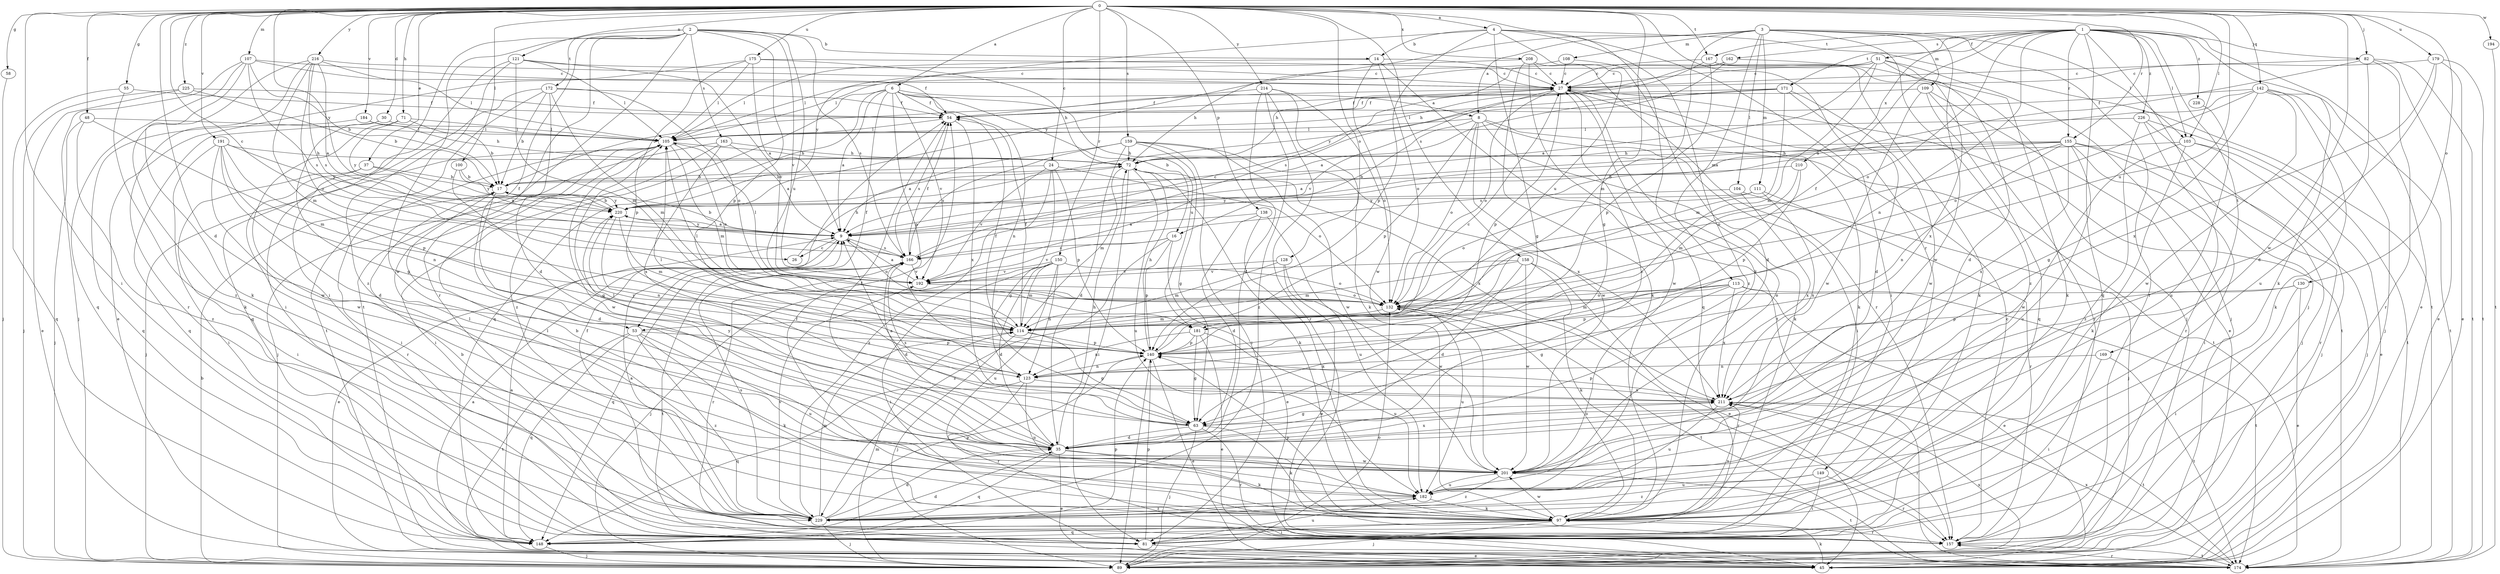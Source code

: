 strict digraph  {
0;
1;
2;
3;
4;
6;
8;
9;
14;
16;
17;
24;
26;
27;
30;
35;
37;
45;
48;
51;
53;
54;
55;
58;
63;
71;
72;
81;
82;
89;
97;
100;
103;
104;
105;
107;
108;
109;
111;
113;
114;
121;
123;
128;
130;
132;
138;
140;
142;
148;
149;
150;
155;
157;
158;
159;
162;
163;
166;
167;
169;
171;
172;
174;
175;
179;
181;
182;
184;
191;
192;
194;
201;
208;
210;
211;
214;
216;
220;
225;
226;
228;
229;
0 -> 4  [label=a];
0 -> 6  [label=a];
0 -> 24  [label=c];
0 -> 26  [label=c];
0 -> 30  [label=d];
0 -> 35  [label=d];
0 -> 37  [label=e];
0 -> 48  [label=f];
0 -> 55  [label=g];
0 -> 58  [label=g];
0 -> 63  [label=g];
0 -> 71  [label=h];
0 -> 81  [label=i];
0 -> 82  [label=j];
0 -> 97  [label=k];
0 -> 100  [label=l];
0 -> 103  [label=l];
0 -> 107  [label=m];
0 -> 121  [label=n];
0 -> 128  [label=o];
0 -> 130  [label=o];
0 -> 138  [label=p];
0 -> 142  [label=q];
0 -> 149  [label=r];
0 -> 150  [label=r];
0 -> 155  [label=r];
0 -> 158  [label=s];
0 -> 159  [label=s];
0 -> 167  [label=t];
0 -> 175  [label=u];
0 -> 179  [label=u];
0 -> 181  [label=u];
0 -> 184  [label=v];
0 -> 191  [label=v];
0 -> 194  [label=w];
0 -> 201  [label=w];
0 -> 208  [label=x];
0 -> 214  [label=y];
0 -> 216  [label=y];
0 -> 220  [label=y];
0 -> 225  [label=z];
1 -> 45  [label=e];
1 -> 51  [label=f];
1 -> 53  [label=f];
1 -> 82  [label=j];
1 -> 89  [label=j];
1 -> 97  [label=k];
1 -> 103  [label=l];
1 -> 123  [label=n];
1 -> 132  [label=o];
1 -> 148  [label=q];
1 -> 155  [label=r];
1 -> 162  [label=s];
1 -> 167  [label=t];
1 -> 169  [label=t];
1 -> 171  [label=t];
1 -> 210  [label=x];
1 -> 226  [label=z];
1 -> 228  [label=z];
2 -> 14  [label=b];
2 -> 53  [label=f];
2 -> 81  [label=i];
2 -> 140  [label=p];
2 -> 157  [label=r];
2 -> 163  [label=s];
2 -> 166  [label=s];
2 -> 172  [label=t];
2 -> 174  [label=t];
2 -> 181  [label=u];
2 -> 192  [label=v];
2 -> 229  [label=z];
3 -> 8  [label=a];
3 -> 103  [label=l];
3 -> 104  [label=l];
3 -> 108  [label=m];
3 -> 109  [label=m];
3 -> 111  [label=m];
3 -> 113  [label=m];
3 -> 114  [label=m];
3 -> 157  [label=r];
3 -> 201  [label=w];
3 -> 220  [label=y];
3 -> 229  [label=z];
4 -> 14  [label=b];
4 -> 63  [label=g];
4 -> 81  [label=i];
4 -> 140  [label=p];
4 -> 174  [label=t];
4 -> 181  [label=u];
4 -> 220  [label=y];
4 -> 229  [label=z];
6 -> 8  [label=a];
6 -> 9  [label=a];
6 -> 16  [label=b];
6 -> 53  [label=f];
6 -> 54  [label=f];
6 -> 123  [label=n];
6 -> 140  [label=p];
6 -> 148  [label=q];
6 -> 181  [label=u];
6 -> 192  [label=v];
6 -> 229  [label=z];
8 -> 16  [label=b];
8 -> 81  [label=i];
8 -> 97  [label=k];
8 -> 105  [label=l];
8 -> 132  [label=o];
8 -> 140  [label=p];
8 -> 174  [label=t];
8 -> 201  [label=w];
9 -> 17  [label=b];
9 -> 26  [label=c];
9 -> 45  [label=e];
9 -> 132  [label=o];
9 -> 166  [label=s];
9 -> 220  [label=y];
14 -> 27  [label=c];
14 -> 105  [label=l];
14 -> 132  [label=o];
14 -> 174  [label=t];
14 -> 201  [label=w];
16 -> 45  [label=e];
16 -> 140  [label=p];
16 -> 166  [label=s];
16 -> 192  [label=v];
16 -> 229  [label=z];
17 -> 27  [label=c];
17 -> 35  [label=d];
17 -> 220  [label=y];
24 -> 17  [label=b];
24 -> 63  [label=g];
24 -> 132  [label=o];
24 -> 140  [label=p];
24 -> 192  [label=v];
24 -> 229  [label=z];
26 -> 72  [label=h];
27 -> 54  [label=f];
27 -> 97  [label=k];
27 -> 132  [label=o];
27 -> 140  [label=p];
27 -> 174  [label=t];
27 -> 192  [label=v];
27 -> 201  [label=w];
30 -> 63  [label=g];
30 -> 105  [label=l];
30 -> 148  [label=q];
35 -> 27  [label=c];
35 -> 45  [label=e];
35 -> 54  [label=f];
35 -> 72  [label=h];
35 -> 97  [label=k];
35 -> 105  [label=l];
35 -> 148  [label=q];
35 -> 201  [label=w];
35 -> 211  [label=x];
35 -> 220  [label=y];
37 -> 17  [label=b];
37 -> 81  [label=i];
37 -> 157  [label=r];
37 -> 220  [label=y];
45 -> 97  [label=k];
48 -> 89  [label=j];
48 -> 105  [label=l];
48 -> 114  [label=m];
48 -> 229  [label=z];
51 -> 9  [label=a];
51 -> 27  [label=c];
51 -> 35  [label=d];
51 -> 72  [label=h];
51 -> 89  [label=j];
51 -> 105  [label=l];
51 -> 114  [label=m];
51 -> 211  [label=x];
53 -> 97  [label=k];
53 -> 140  [label=p];
53 -> 148  [label=q];
53 -> 174  [label=t];
53 -> 182  [label=u];
53 -> 229  [label=z];
54 -> 105  [label=l];
54 -> 166  [label=s];
54 -> 211  [label=x];
55 -> 54  [label=f];
55 -> 97  [label=k];
55 -> 148  [label=q];
58 -> 89  [label=j];
63 -> 9  [label=a];
63 -> 35  [label=d];
63 -> 89  [label=j];
63 -> 97  [label=k];
63 -> 157  [label=r];
63 -> 166  [label=s];
71 -> 17  [label=b];
71 -> 105  [label=l];
71 -> 201  [label=w];
71 -> 220  [label=y];
72 -> 17  [label=b];
72 -> 81  [label=i];
72 -> 97  [label=k];
72 -> 114  [label=m];
72 -> 182  [label=u];
72 -> 211  [label=x];
81 -> 45  [label=e];
81 -> 54  [label=f];
81 -> 140  [label=p];
81 -> 182  [label=u];
82 -> 9  [label=a];
82 -> 27  [label=c];
82 -> 45  [label=e];
82 -> 157  [label=r];
82 -> 174  [label=t];
82 -> 182  [label=u];
89 -> 17  [label=b];
89 -> 114  [label=m];
89 -> 132  [label=o];
89 -> 211  [label=x];
97 -> 54  [label=f];
97 -> 81  [label=i];
97 -> 89  [label=j];
97 -> 105  [label=l];
97 -> 132  [label=o];
97 -> 140  [label=p];
97 -> 148  [label=q];
97 -> 157  [label=r];
97 -> 201  [label=w];
97 -> 211  [label=x];
100 -> 9  [label=a];
100 -> 17  [label=b];
100 -> 63  [label=g];
103 -> 45  [label=e];
103 -> 72  [label=h];
103 -> 89  [label=j];
103 -> 97  [label=k];
103 -> 201  [label=w];
104 -> 89  [label=j];
104 -> 211  [label=x];
104 -> 220  [label=y];
105 -> 72  [label=h];
105 -> 81  [label=i];
105 -> 89  [label=j];
105 -> 114  [label=m];
105 -> 132  [label=o];
105 -> 201  [label=w];
107 -> 17  [label=b];
107 -> 27  [label=c];
107 -> 54  [label=f];
107 -> 89  [label=j];
107 -> 97  [label=k];
107 -> 148  [label=q];
107 -> 166  [label=s];
108 -> 27  [label=c];
108 -> 35  [label=d];
108 -> 72  [label=h];
109 -> 45  [label=e];
109 -> 54  [label=f];
109 -> 148  [label=q];
109 -> 157  [label=r];
109 -> 201  [label=w];
111 -> 132  [label=o];
111 -> 157  [label=r];
111 -> 211  [label=x];
111 -> 220  [label=y];
113 -> 45  [label=e];
113 -> 63  [label=g];
113 -> 114  [label=m];
113 -> 132  [label=o];
113 -> 140  [label=p];
113 -> 174  [label=t];
113 -> 211  [label=x];
114 -> 54  [label=f];
114 -> 63  [label=g];
114 -> 89  [label=j];
114 -> 105  [label=l];
114 -> 140  [label=p];
121 -> 27  [label=c];
121 -> 81  [label=i];
121 -> 105  [label=l];
121 -> 114  [label=m];
121 -> 192  [label=v];
121 -> 201  [label=w];
123 -> 105  [label=l];
123 -> 148  [label=q];
123 -> 157  [label=r];
123 -> 182  [label=u];
123 -> 211  [label=x];
123 -> 220  [label=y];
128 -> 45  [label=e];
128 -> 114  [label=m];
128 -> 192  [label=v];
128 -> 201  [label=w];
130 -> 45  [label=e];
130 -> 81  [label=i];
130 -> 132  [label=o];
130 -> 140  [label=p];
132 -> 114  [label=m];
132 -> 157  [label=r];
132 -> 174  [label=t];
132 -> 182  [label=u];
138 -> 9  [label=a];
138 -> 35  [label=d];
138 -> 97  [label=k];
138 -> 182  [label=u];
140 -> 27  [label=c];
140 -> 45  [label=e];
140 -> 54  [label=f];
140 -> 72  [label=h];
140 -> 89  [label=j];
140 -> 123  [label=n];
142 -> 9  [label=a];
142 -> 54  [label=f];
142 -> 63  [label=g];
142 -> 89  [label=j];
142 -> 97  [label=k];
142 -> 132  [label=o];
142 -> 174  [label=t];
142 -> 201  [label=w];
148 -> 9  [label=a];
148 -> 35  [label=d];
148 -> 89  [label=j];
148 -> 140  [label=p];
149 -> 81  [label=i];
149 -> 157  [label=r];
149 -> 182  [label=u];
149 -> 229  [label=z];
150 -> 35  [label=d];
150 -> 81  [label=i];
150 -> 89  [label=j];
150 -> 114  [label=m];
150 -> 123  [label=n];
150 -> 132  [label=o];
150 -> 182  [label=u];
150 -> 192  [label=v];
155 -> 9  [label=a];
155 -> 72  [label=h];
155 -> 81  [label=i];
155 -> 89  [label=j];
155 -> 123  [label=n];
155 -> 132  [label=o];
155 -> 157  [label=r];
155 -> 166  [label=s];
155 -> 182  [label=u];
155 -> 211  [label=x];
157 -> 27  [label=c];
157 -> 174  [label=t];
158 -> 35  [label=d];
158 -> 45  [label=e];
158 -> 97  [label=k];
158 -> 114  [label=m];
158 -> 192  [label=v];
158 -> 201  [label=w];
159 -> 9  [label=a];
159 -> 35  [label=d];
159 -> 63  [label=g];
159 -> 72  [label=h];
159 -> 81  [label=i];
159 -> 166  [label=s];
159 -> 201  [label=w];
159 -> 211  [label=x];
162 -> 27  [label=c];
162 -> 72  [label=h];
162 -> 97  [label=k];
162 -> 220  [label=y];
163 -> 9  [label=a];
163 -> 72  [label=h];
163 -> 81  [label=i];
163 -> 89  [label=j];
163 -> 211  [label=x];
166 -> 27  [label=c];
166 -> 35  [label=d];
166 -> 54  [label=f];
166 -> 148  [label=q];
166 -> 157  [label=r];
166 -> 174  [label=t];
166 -> 192  [label=v];
167 -> 27  [label=c];
167 -> 89  [label=j];
167 -> 97  [label=k];
167 -> 140  [label=p];
167 -> 166  [label=s];
169 -> 81  [label=i];
169 -> 123  [label=n];
169 -> 174  [label=t];
171 -> 9  [label=a];
171 -> 35  [label=d];
171 -> 54  [label=f];
171 -> 105  [label=l];
171 -> 114  [label=m];
171 -> 201  [label=w];
172 -> 17  [label=b];
172 -> 35  [label=d];
172 -> 54  [label=f];
172 -> 114  [label=m];
172 -> 132  [label=o];
172 -> 148  [label=q];
172 -> 174  [label=t];
174 -> 9  [label=a];
174 -> 157  [label=r];
174 -> 211  [label=x];
175 -> 9  [label=a];
175 -> 27  [label=c];
175 -> 45  [label=e];
175 -> 72  [label=h];
175 -> 105  [label=l];
175 -> 140  [label=p];
179 -> 27  [label=c];
179 -> 35  [label=d];
179 -> 45  [label=e];
179 -> 174  [label=t];
179 -> 211  [label=x];
181 -> 45  [label=e];
181 -> 63  [label=g];
181 -> 123  [label=n];
181 -> 140  [label=p];
181 -> 182  [label=u];
182 -> 27  [label=c];
182 -> 97  [label=k];
182 -> 105  [label=l];
182 -> 229  [label=z];
184 -> 72  [label=h];
184 -> 105  [label=l];
184 -> 148  [label=q];
191 -> 35  [label=d];
191 -> 72  [label=h];
191 -> 81  [label=i];
191 -> 123  [label=n];
191 -> 140  [label=p];
191 -> 201  [label=w];
191 -> 220  [label=y];
192 -> 9  [label=a];
192 -> 105  [label=l];
192 -> 132  [label=o];
194 -> 174  [label=t];
201 -> 17  [label=b];
201 -> 174  [label=t];
201 -> 182  [label=u];
201 -> 229  [label=z];
208 -> 27  [label=c];
208 -> 97  [label=k];
208 -> 105  [label=l];
208 -> 148  [label=q];
208 -> 157  [label=r];
210 -> 17  [label=b];
210 -> 114  [label=m];
210 -> 140  [label=p];
211 -> 63  [label=g];
211 -> 140  [label=p];
211 -> 157  [label=r];
211 -> 174  [label=t];
211 -> 182  [label=u];
214 -> 35  [label=d];
214 -> 54  [label=f];
214 -> 97  [label=k];
214 -> 132  [label=o];
214 -> 157  [label=r];
214 -> 229  [label=z];
216 -> 9  [label=a];
216 -> 27  [label=c];
216 -> 105  [label=l];
216 -> 114  [label=m];
216 -> 132  [label=o];
216 -> 157  [label=r];
216 -> 166  [label=s];
216 -> 229  [label=z];
220 -> 9  [label=a];
220 -> 17  [label=b];
220 -> 114  [label=m];
220 -> 123  [label=n];
225 -> 17  [label=b];
225 -> 45  [label=e];
225 -> 54  [label=f];
225 -> 89  [label=j];
226 -> 89  [label=j];
226 -> 105  [label=l];
226 -> 157  [label=r];
226 -> 174  [label=t];
226 -> 229  [label=z];
228 -> 182  [label=u];
229 -> 9  [label=a];
229 -> 17  [label=b];
229 -> 35  [label=d];
229 -> 89  [label=j];
229 -> 114  [label=m];
229 -> 140  [label=p];
229 -> 166  [label=s];
229 -> 192  [label=v];
}

